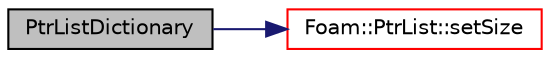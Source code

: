 digraph "PtrListDictionary"
{
  bgcolor="transparent";
  edge [fontname="Helvetica",fontsize="10",labelfontname="Helvetica",labelfontsize="10"];
  node [fontname="Helvetica",fontsize="10",shape=record];
  rankdir="LR";
  Node1 [label="PtrListDictionary",height=0.2,width=0.4,color="black", fillcolor="grey75", style="filled", fontcolor="black"];
  Node1 -> Node2 [color="midnightblue",fontsize="10",style="solid",fontname="Helvetica"];
  Node2 [label="Foam::PtrList::setSize",height=0.2,width=0.4,color="red",URL="$a02084.html#aedb985ffeaf1bdbfeccc2a8730405703",tooltip="Reset size of PtrList. If extending the PtrList, new entries are. "];
}
